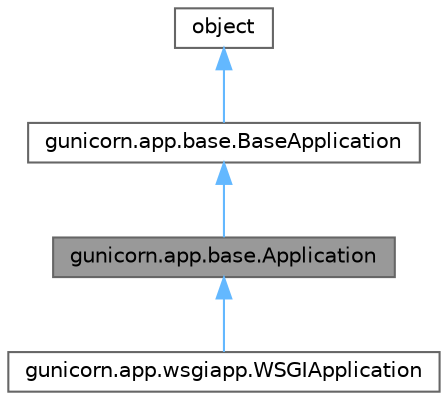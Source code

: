 digraph "gunicorn.app.base.Application"
{
 // LATEX_PDF_SIZE
  bgcolor="transparent";
  edge [fontname=Helvetica,fontsize=10,labelfontname=Helvetica,labelfontsize=10];
  node [fontname=Helvetica,fontsize=10,shape=box,height=0.2,width=0.4];
  Node1 [id="Node000001",label="gunicorn.app.base.Application",height=0.2,width=0.4,color="gray40", fillcolor="grey60", style="filled", fontcolor="black",tooltip=" "];
  Node2 -> Node1 [id="edge1_Node000001_Node000002",dir="back",color="steelblue1",style="solid",tooltip=" "];
  Node2 [id="Node000002",label="gunicorn.app.base.BaseApplication",height=0.2,width=0.4,color="gray40", fillcolor="white", style="filled",URL="$classgunicorn_1_1app_1_1base_1_1_base_application.html",tooltip=" "];
  Node3 -> Node2 [id="edge2_Node000002_Node000003",dir="back",color="steelblue1",style="solid",tooltip=" "];
  Node3 [id="Node000003",label="object",height=0.2,width=0.4,color="gray40", fillcolor="white", style="filled",tooltip=" "];
  Node1 -> Node4 [id="edge3_Node000001_Node000004",dir="back",color="steelblue1",style="solid",tooltip=" "];
  Node4 [id="Node000004",label="gunicorn.app.wsgiapp.WSGIApplication",height=0.2,width=0.4,color="gray40", fillcolor="white", style="filled",URL="$classgunicorn_1_1app_1_1wsgiapp_1_1_w_s_g_i_application.html",tooltip=" "];
}
